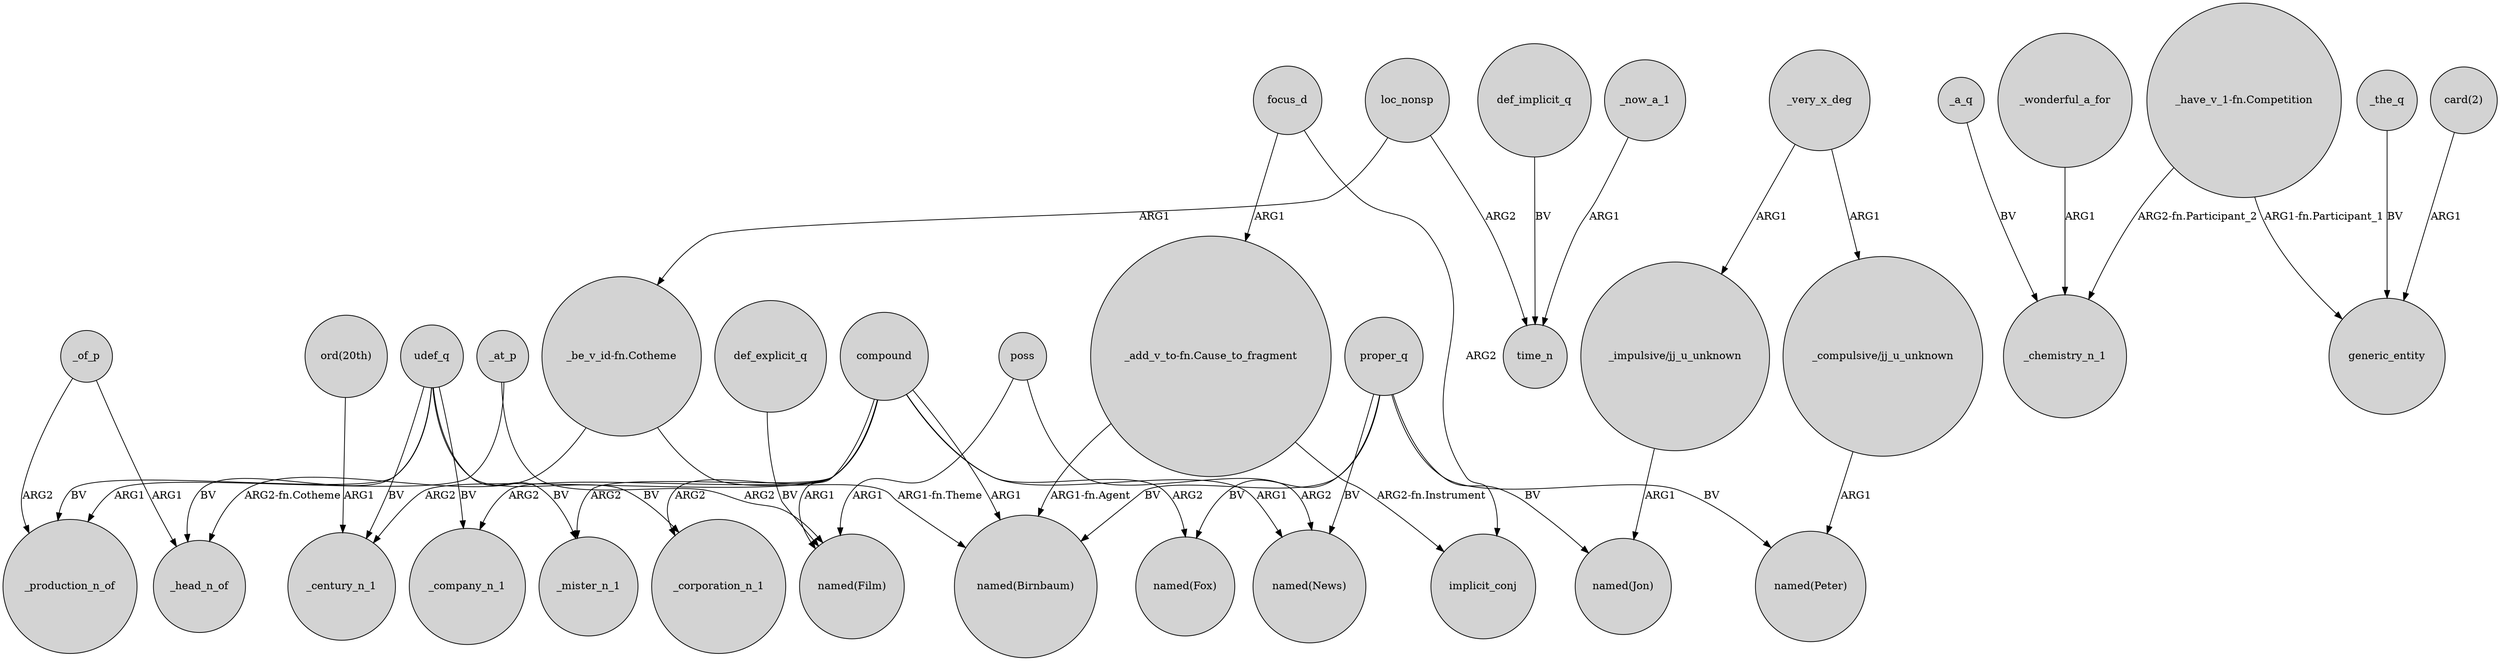 digraph {
	node [shape=circle style=filled]
	compound -> _mister_n_1 [label=ARG2]
	_of_p -> _production_n_of [label=ARG2]
	"ord(20th)" -> _century_n_1 [label=ARG1]
	focus_d -> "_add_v_to-fn.Cause_to_fragment" [label=ARG1]
	_very_x_deg -> "_compulsive/jj_u_unknown" [label=ARG1]
	proper_q -> "named(Fox)" [label=BV]
	compound -> _company_n_1 [label=ARG2]
	proper_q -> "named(Peter)" [label=BV]
	udef_q -> _company_n_1 [label=BV]
	_at_p -> "named(Film)" [label=ARG2]
	"_be_v_id-fn.Cotheme" -> "named(Birnbaum)" [label="ARG1-fn.Theme"]
	poss -> "named(News)" [label=ARG2]
	compound -> "named(Fox)" [label=ARG2]
	udef_q -> _mister_n_1 [label=BV]
	"_have_v_1-fn.Competition" -> _chemistry_n_1 [label="ARG2-fn.Participant_2"]
	loc_nonsp -> "_be_v_id-fn.Cotheme" [label=ARG1]
	udef_q -> _head_n_of [label=BV]
	"_compulsive/jj_u_unknown" -> "named(Peter)" [label=ARG1]
	_now_a_1 -> time_n [label=ARG1]
	def_explicit_q -> "named(Film)" [label=BV]
	proper_q -> "named(Jon)" [label=BV]
	compound -> "named(Birnbaum)" [label=ARG1]
	"_be_v_id-fn.Cotheme" -> _head_n_of [label="ARG2-fn.Cotheme"]
	focus_d -> implicit_conj [label=ARG2]
	compound -> "named(News)" [label=ARG1]
	_of_p -> _head_n_of [label=ARG1]
	_the_q -> generic_entity [label=BV]
	"_have_v_1-fn.Competition" -> generic_entity [label="ARG1-fn.Participant_1"]
	"_impulsive/jj_u_unknown" -> "named(Jon)" [label=ARG1]
	_wonderful_a_for -> _chemistry_n_1 [label=ARG1]
	proper_q -> "named(Birnbaum)" [label=BV]
	"_add_v_to-fn.Cause_to_fragment" -> implicit_conj [label="ARG2-fn.Instrument"]
	compound -> _century_n_1 [label=ARG2]
	_at_p -> _production_n_of [label=ARG1]
	"card(2)" -> generic_entity [label=ARG1]
	compound -> _corporation_n_1 [label=ARG2]
	udef_q -> _corporation_n_1 [label=BV]
	loc_nonsp -> time_n [label=ARG2]
	proper_q -> "named(News)" [label=BV]
	poss -> "named(Film)" [label=ARG1]
	udef_q -> _century_n_1 [label=BV]
	"_add_v_to-fn.Cause_to_fragment" -> "named(Birnbaum)" [label="ARG1-fn.Agent"]
	compound -> "named(Film)" [label=ARG1]
	_a_q -> _chemistry_n_1 [label=BV]
	def_implicit_q -> time_n [label=BV]
	udef_q -> _production_n_of [label=BV]
	_very_x_deg -> "_impulsive/jj_u_unknown" [label=ARG1]
}
